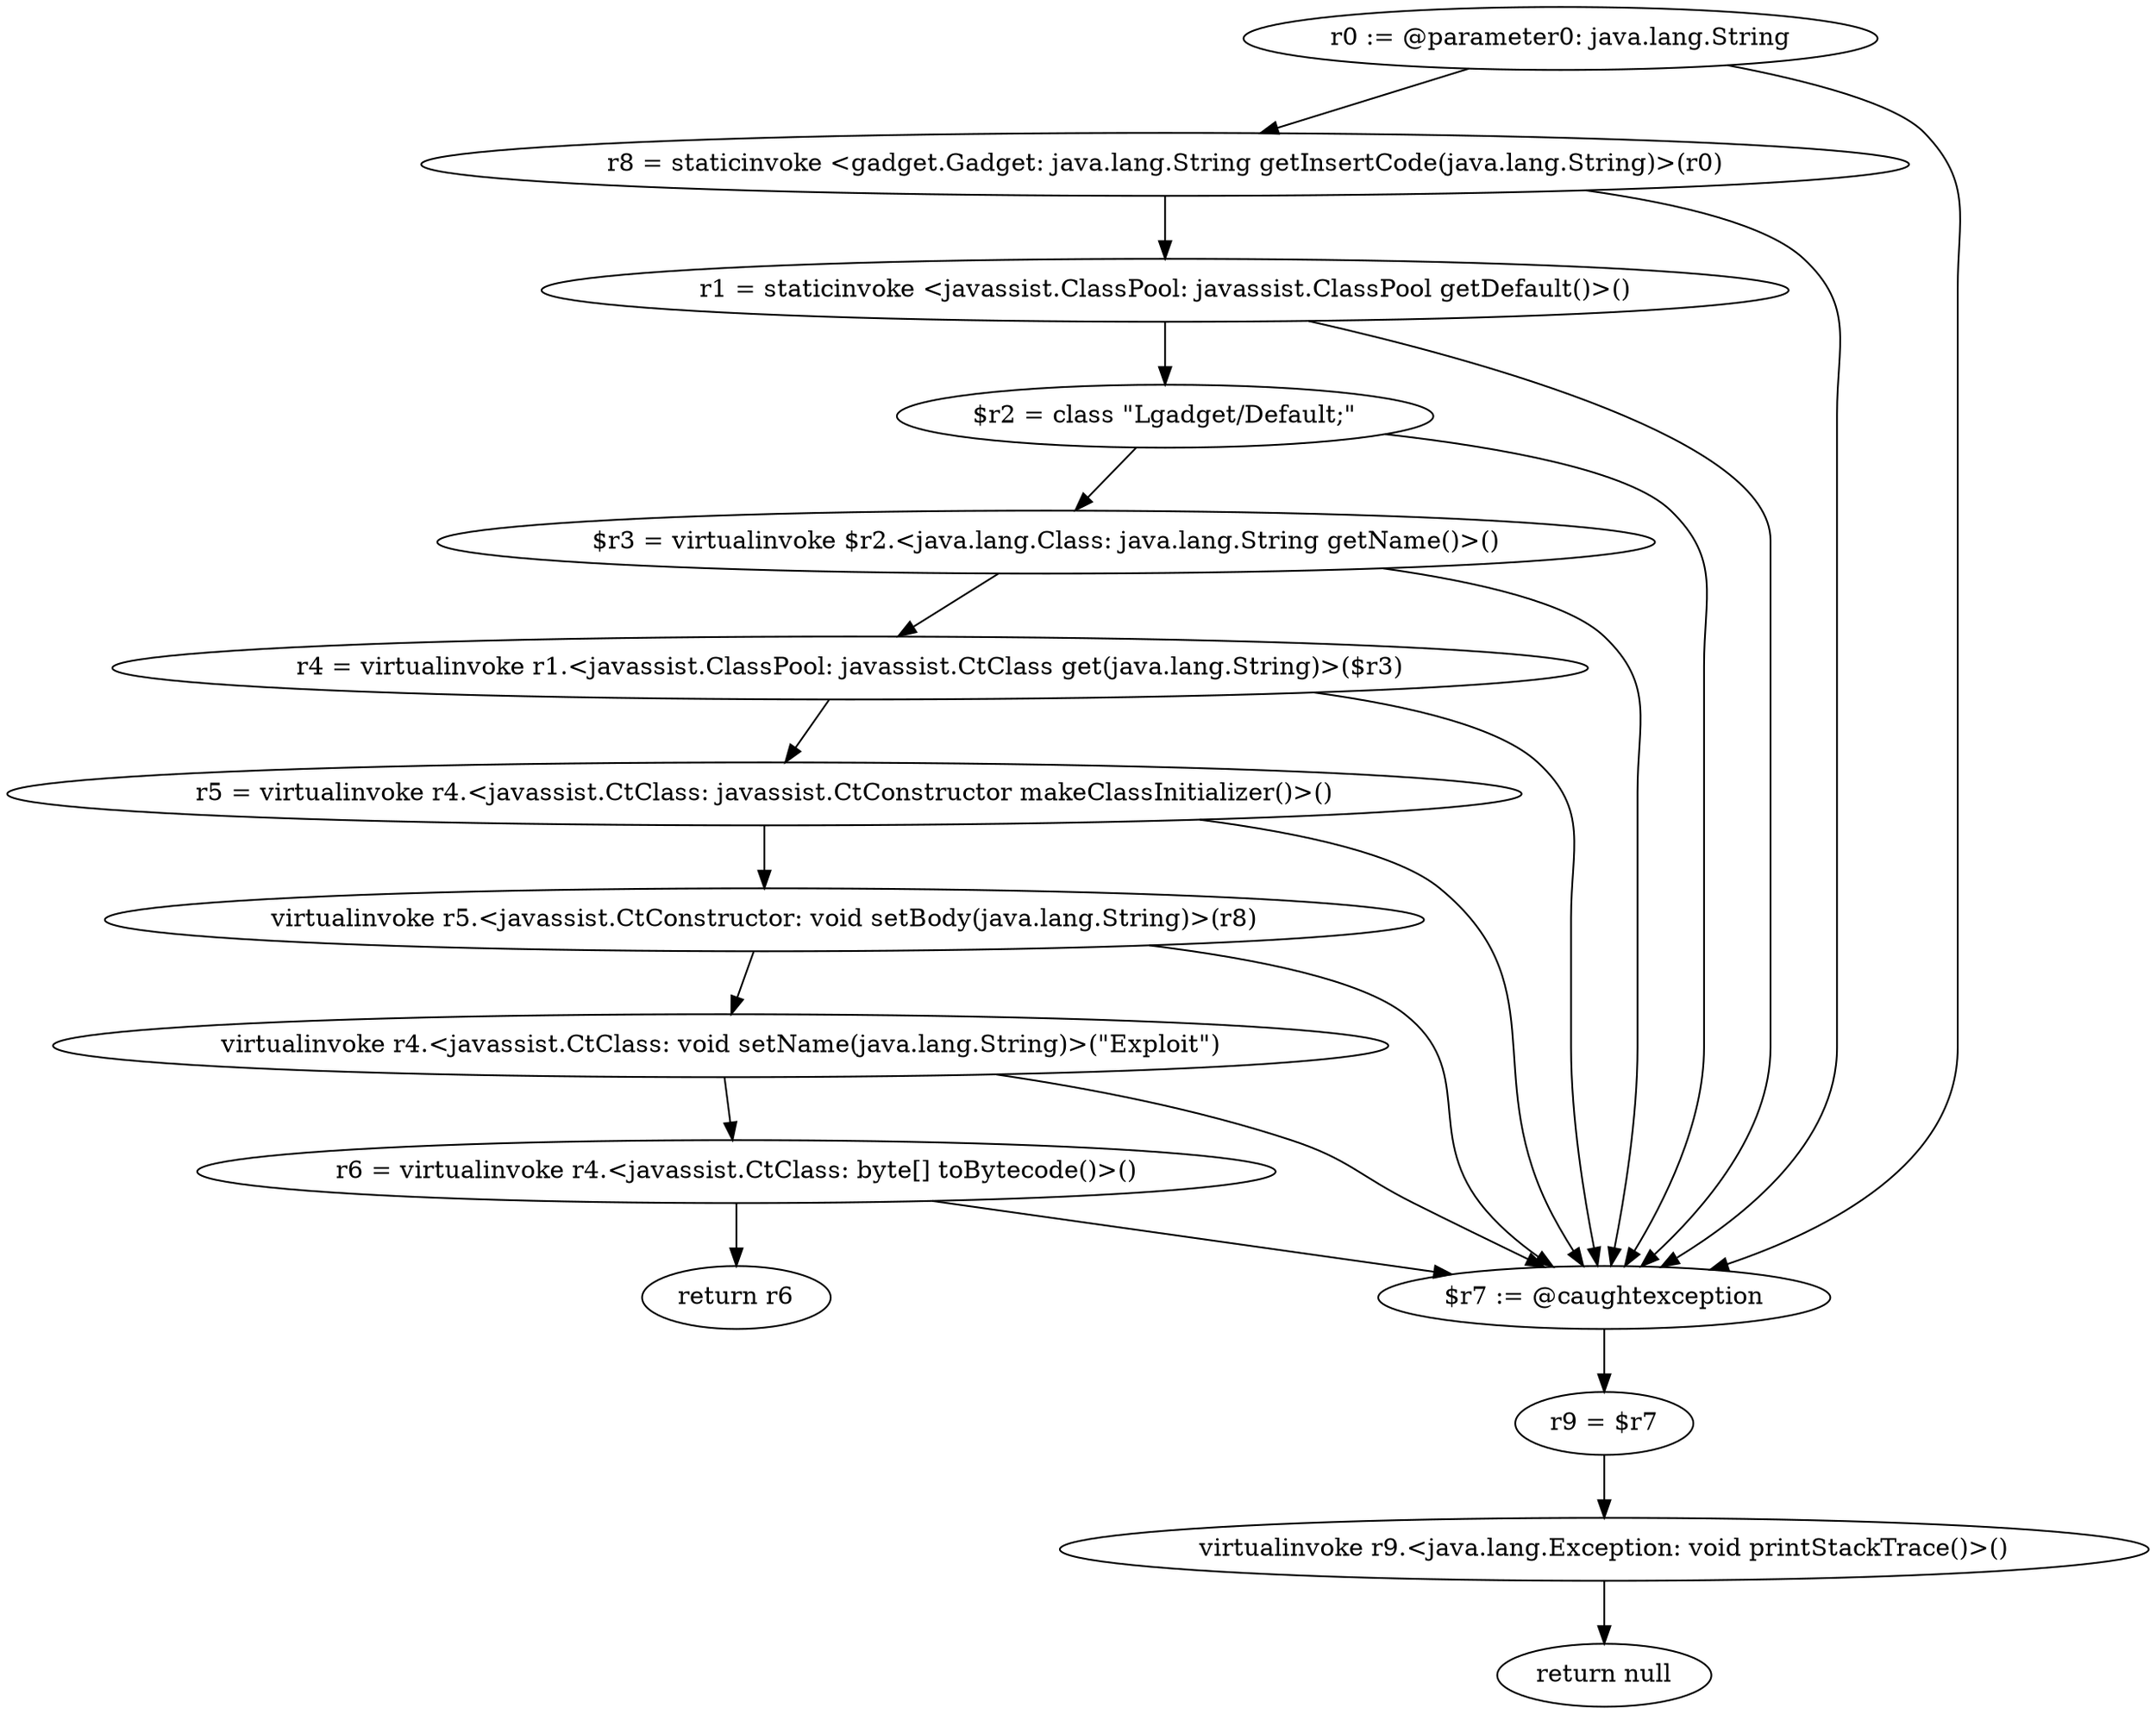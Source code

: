 digraph "unitGraph" {
    "r0 := @parameter0: java.lang.String"
    "r8 = staticinvoke <gadget.Gadget: java.lang.String getInsertCode(java.lang.String)>(r0)"
    "r1 = staticinvoke <javassist.ClassPool: javassist.ClassPool getDefault()>()"
    "$r2 = class \"Lgadget/Default;\""
    "$r3 = virtualinvoke $r2.<java.lang.Class: java.lang.String getName()>()"
    "r4 = virtualinvoke r1.<javassist.ClassPool: javassist.CtClass get(java.lang.String)>($r3)"
    "r5 = virtualinvoke r4.<javassist.CtClass: javassist.CtConstructor makeClassInitializer()>()"
    "virtualinvoke r5.<javassist.CtConstructor: void setBody(java.lang.String)>(r8)"
    "virtualinvoke r4.<javassist.CtClass: void setName(java.lang.String)>(\"Exploit\")"
    "r6 = virtualinvoke r4.<javassist.CtClass: byte[] toBytecode()>()"
    "return r6"
    "$r7 := @caughtexception"
    "r9 = $r7"
    "virtualinvoke r9.<java.lang.Exception: void printStackTrace()>()"
    "return null"
    "r0 := @parameter0: java.lang.String"->"r8 = staticinvoke <gadget.Gadget: java.lang.String getInsertCode(java.lang.String)>(r0)";
    "r0 := @parameter0: java.lang.String"->"$r7 := @caughtexception";
    "r8 = staticinvoke <gadget.Gadget: java.lang.String getInsertCode(java.lang.String)>(r0)"->"r1 = staticinvoke <javassist.ClassPool: javassist.ClassPool getDefault()>()";
    "r8 = staticinvoke <gadget.Gadget: java.lang.String getInsertCode(java.lang.String)>(r0)"->"$r7 := @caughtexception";
    "r1 = staticinvoke <javassist.ClassPool: javassist.ClassPool getDefault()>()"->"$r2 = class \"Lgadget/Default;\"";
    "r1 = staticinvoke <javassist.ClassPool: javassist.ClassPool getDefault()>()"->"$r7 := @caughtexception";
    "$r2 = class \"Lgadget/Default;\""->"$r3 = virtualinvoke $r2.<java.lang.Class: java.lang.String getName()>()";
    "$r2 = class \"Lgadget/Default;\""->"$r7 := @caughtexception";
    "$r3 = virtualinvoke $r2.<java.lang.Class: java.lang.String getName()>()"->"r4 = virtualinvoke r1.<javassist.ClassPool: javassist.CtClass get(java.lang.String)>($r3)";
    "$r3 = virtualinvoke $r2.<java.lang.Class: java.lang.String getName()>()"->"$r7 := @caughtexception";
    "r4 = virtualinvoke r1.<javassist.ClassPool: javassist.CtClass get(java.lang.String)>($r3)"->"r5 = virtualinvoke r4.<javassist.CtClass: javassist.CtConstructor makeClassInitializer()>()";
    "r4 = virtualinvoke r1.<javassist.ClassPool: javassist.CtClass get(java.lang.String)>($r3)"->"$r7 := @caughtexception";
    "r5 = virtualinvoke r4.<javassist.CtClass: javassist.CtConstructor makeClassInitializer()>()"->"virtualinvoke r5.<javassist.CtConstructor: void setBody(java.lang.String)>(r8)";
    "r5 = virtualinvoke r4.<javassist.CtClass: javassist.CtConstructor makeClassInitializer()>()"->"$r7 := @caughtexception";
    "virtualinvoke r5.<javassist.CtConstructor: void setBody(java.lang.String)>(r8)"->"virtualinvoke r4.<javassist.CtClass: void setName(java.lang.String)>(\"Exploit\")";
    "virtualinvoke r5.<javassist.CtConstructor: void setBody(java.lang.String)>(r8)"->"$r7 := @caughtexception";
    "virtualinvoke r4.<javassist.CtClass: void setName(java.lang.String)>(\"Exploit\")"->"r6 = virtualinvoke r4.<javassist.CtClass: byte[] toBytecode()>()";
    "virtualinvoke r4.<javassist.CtClass: void setName(java.lang.String)>(\"Exploit\")"->"$r7 := @caughtexception";
    "r6 = virtualinvoke r4.<javassist.CtClass: byte[] toBytecode()>()"->"return r6";
    "r6 = virtualinvoke r4.<javassist.CtClass: byte[] toBytecode()>()"->"$r7 := @caughtexception";
    "$r7 := @caughtexception"->"r9 = $r7";
    "r9 = $r7"->"virtualinvoke r9.<java.lang.Exception: void printStackTrace()>()";
    "virtualinvoke r9.<java.lang.Exception: void printStackTrace()>()"->"return null";
}
